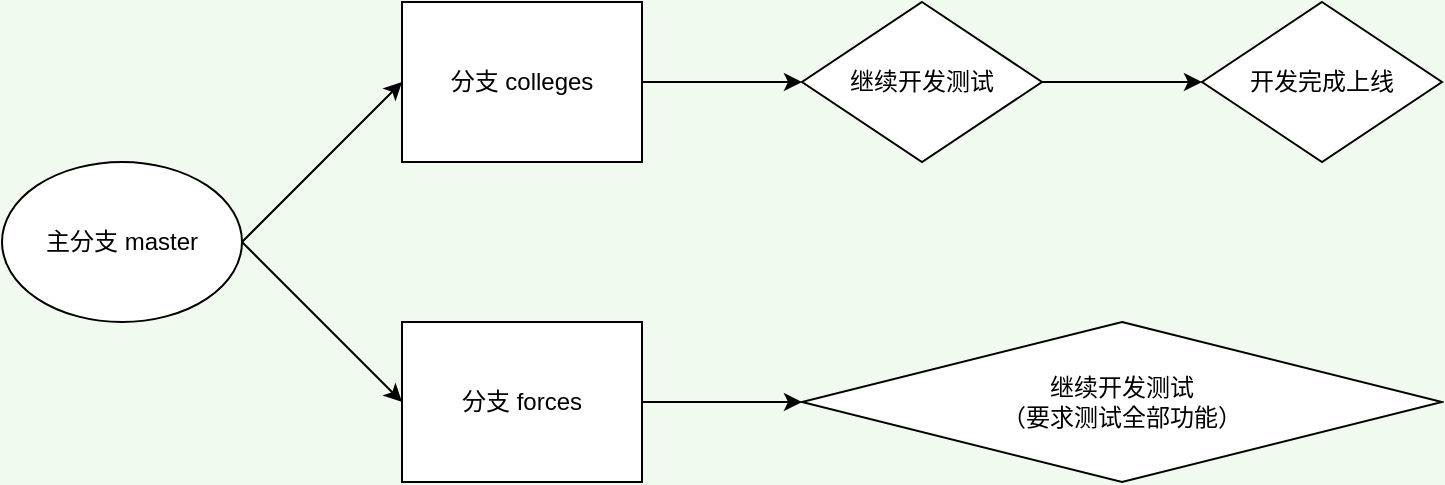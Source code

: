 <mxfile version="20.0.4" type="github"><diagram id="8CHKthuEcdSRa_-9Kitu" name="Page-1"><mxGraphModel dx="1422" dy="762" grid="1" gridSize="10" guides="1" tooltips="1" connect="1" arrows="1" fold="1" page="1" pageScale="1" pageWidth="1169" pageHeight="827" background="#F1FAEE" math="0" shadow="0"><root><mxCell id="0"/><mxCell id="1" parent="0"/><mxCell id="5UeFiIaZfcydKPwHOv1l-1" value="主分支 master" style="ellipse;whiteSpace=wrap;html=1;" parent="1" vertex="1"><mxGeometry x="120" y="320" width="120" height="80" as="geometry"/></mxCell><mxCell id="5UeFiIaZfcydKPwHOv1l-2" value="分支 colleges" style="rounded=0;whiteSpace=wrap;html=1;" parent="1" vertex="1"><mxGeometry x="320" y="240" width="120" height="80" as="geometry"/></mxCell><mxCell id="5UeFiIaZfcydKPwHOv1l-3" value="分支&amp;nbsp;forces" style="rounded=0;whiteSpace=wrap;html=1;" parent="1" vertex="1"><mxGeometry x="320" y="400" width="120" height="80" as="geometry"/></mxCell><mxCell id="5UeFiIaZfcydKPwHOv1l-4" value="" style="endArrow=classic;html=1;rounded=0;entryX=0;entryY=0.5;entryDx=0;entryDy=0;" parent="1" target="5UeFiIaZfcydKPwHOv1l-2" edge="1"><mxGeometry width="50" height="50" relative="1" as="geometry"><mxPoint x="240" y="360" as="sourcePoint"/><mxPoint x="610" y="370" as="targetPoint"/></mxGeometry></mxCell><mxCell id="5UeFiIaZfcydKPwHOv1l-5" value="" style="endArrow=classic;html=1;rounded=0;exitX=1;exitY=0.5;exitDx=0;exitDy=0;entryX=0;entryY=0.5;entryDx=0;entryDy=0;" parent="1" source="5UeFiIaZfcydKPwHOv1l-1" target="5UeFiIaZfcydKPwHOv1l-3" edge="1"><mxGeometry width="50" height="50" relative="1" as="geometry"><mxPoint x="560" y="420" as="sourcePoint"/><mxPoint x="610" y="370" as="targetPoint"/></mxGeometry></mxCell><mxCell id="5UeFiIaZfcydKPwHOv1l-7" value="继续开发测试" style="rhombus;whiteSpace=wrap;html=1;" parent="1" vertex="1"><mxGeometry x="520" y="240" width="120" height="80" as="geometry"/></mxCell><mxCell id="5UeFiIaZfcydKPwHOv1l-8" value="" style="endArrow=classic;html=1;rounded=0;exitX=1;exitY=0.5;exitDx=0;exitDy=0;entryX=0;entryY=0.5;entryDx=0;entryDy=0;" parent="1" source="5UeFiIaZfcydKPwHOv1l-2" target="5UeFiIaZfcydKPwHOv1l-7" edge="1"><mxGeometry width="50" height="50" relative="1" as="geometry"><mxPoint x="560" y="420" as="sourcePoint"/><mxPoint x="610" y="370" as="targetPoint"/></mxGeometry></mxCell><mxCell id="5UeFiIaZfcydKPwHOv1l-9" value="继续开发测试&lt;br&gt;（要求测试全部功能）" style="rhombus;whiteSpace=wrap;html=1;" parent="1" vertex="1"><mxGeometry x="520" y="400" width="320" height="80" as="geometry"/></mxCell><mxCell id="5UeFiIaZfcydKPwHOv1l-10" value="" style="endArrow=classic;html=1;rounded=0;exitX=1;exitY=0.5;exitDx=0;exitDy=0;" parent="1" source="5UeFiIaZfcydKPwHOv1l-3" target="5UeFiIaZfcydKPwHOv1l-9" edge="1"><mxGeometry width="50" height="50" relative="1" as="geometry"><mxPoint x="450" y="290" as="sourcePoint"/><mxPoint x="530" y="290" as="targetPoint"/></mxGeometry></mxCell><mxCell id="5UeFiIaZfcydKPwHOv1l-11" value="开发完成上线" style="rhombus;whiteSpace=wrap;html=1;" parent="1" vertex="1"><mxGeometry x="720" y="240" width="120" height="80" as="geometry"/></mxCell><mxCell id="5UeFiIaZfcydKPwHOv1l-12" value="" style="endArrow=classic;html=1;rounded=0;entryX=0;entryY=0.5;entryDx=0;entryDy=0;exitX=1;exitY=0.5;exitDx=0;exitDy=0;" parent="1" source="5UeFiIaZfcydKPwHOv1l-7" target="5UeFiIaZfcydKPwHOv1l-11" edge="1"><mxGeometry width="50" height="50" relative="1" as="geometry"><mxPoint x="560" y="420" as="sourcePoint"/><mxPoint x="610" y="370" as="targetPoint"/></mxGeometry></mxCell></root></mxGraphModel></diagram></mxfile>